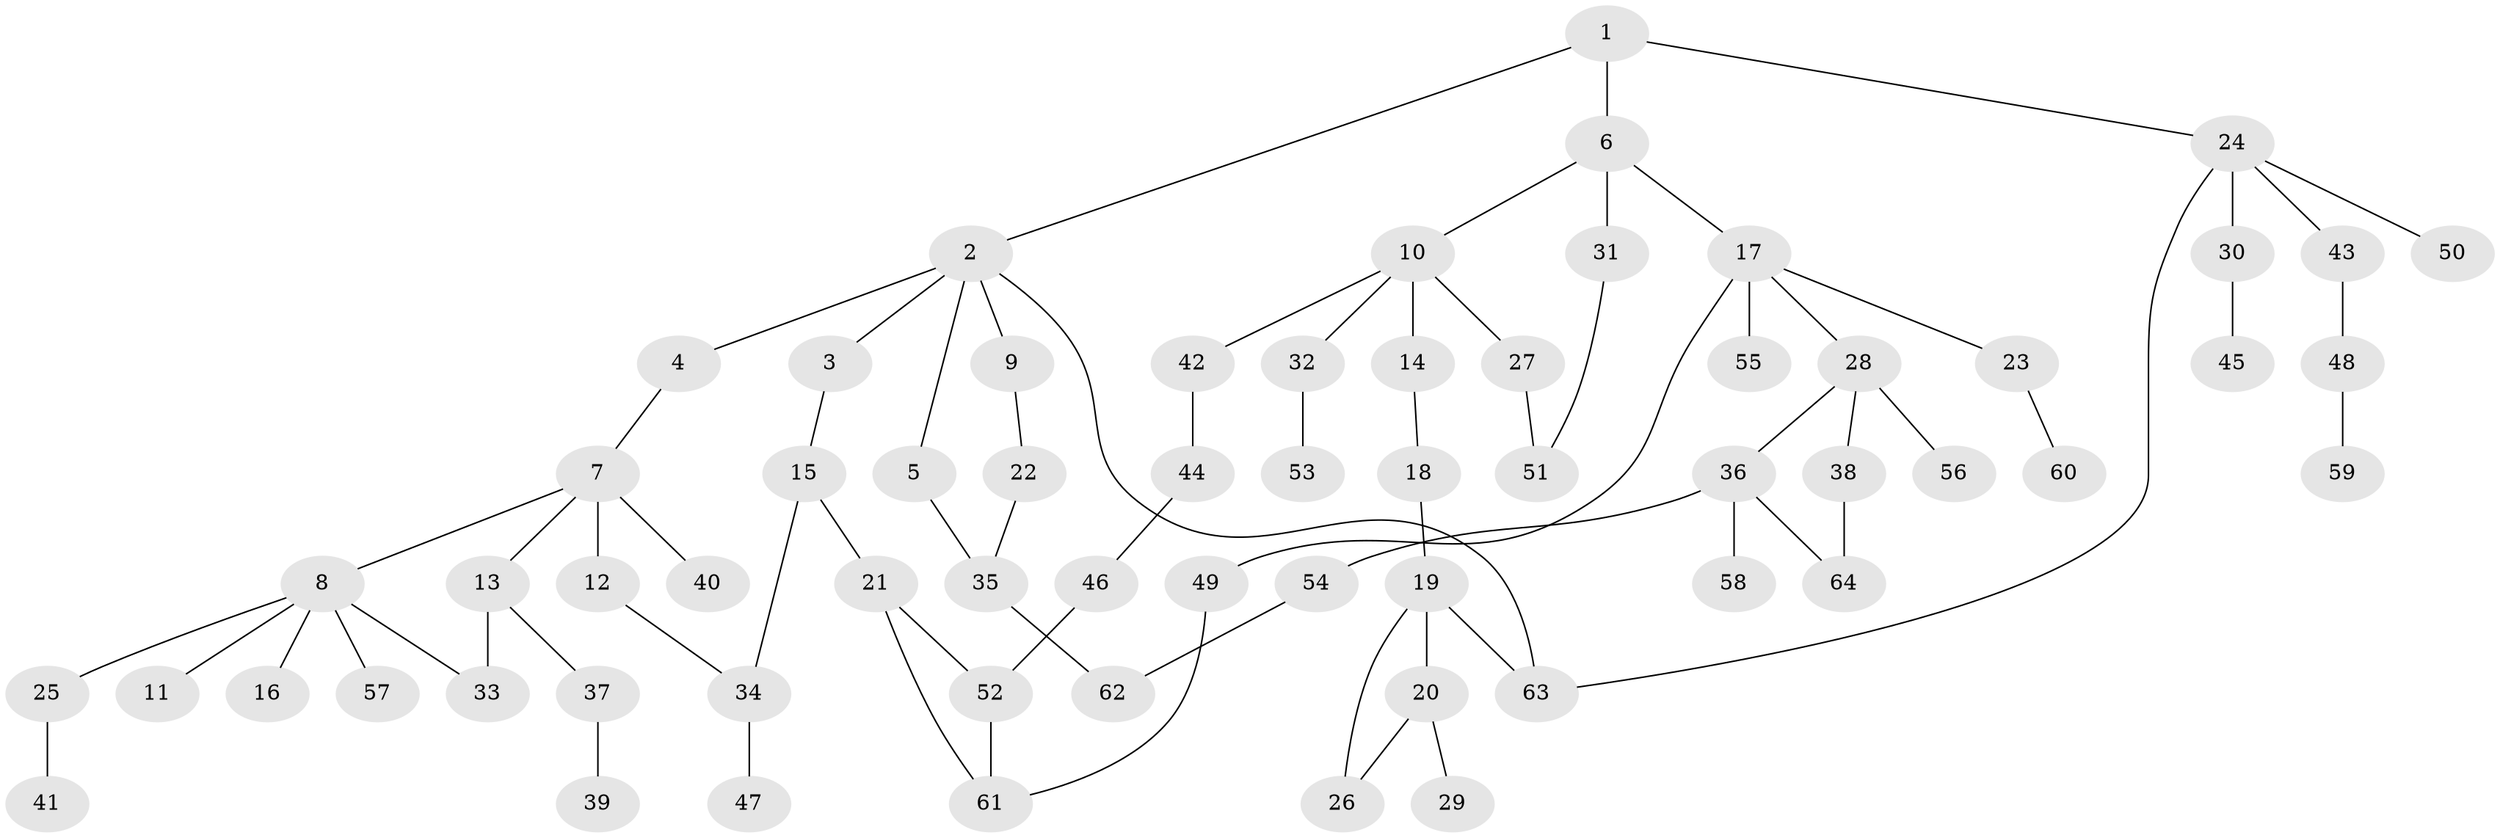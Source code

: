 // Generated by graph-tools (version 1.1) at 2025/41/03/09/25 04:41:12]
// undirected, 64 vertices, 75 edges
graph export_dot {
graph [start="1"]
  node [color=gray90,style=filled];
  1;
  2;
  3;
  4;
  5;
  6;
  7;
  8;
  9;
  10;
  11;
  12;
  13;
  14;
  15;
  16;
  17;
  18;
  19;
  20;
  21;
  22;
  23;
  24;
  25;
  26;
  27;
  28;
  29;
  30;
  31;
  32;
  33;
  34;
  35;
  36;
  37;
  38;
  39;
  40;
  41;
  42;
  43;
  44;
  45;
  46;
  47;
  48;
  49;
  50;
  51;
  52;
  53;
  54;
  55;
  56;
  57;
  58;
  59;
  60;
  61;
  62;
  63;
  64;
  1 -- 2;
  1 -- 6;
  1 -- 24;
  2 -- 3;
  2 -- 4;
  2 -- 5;
  2 -- 9;
  2 -- 63;
  3 -- 15;
  4 -- 7;
  5 -- 35;
  6 -- 10;
  6 -- 17;
  6 -- 31;
  7 -- 8;
  7 -- 12;
  7 -- 13;
  7 -- 40;
  8 -- 11;
  8 -- 16;
  8 -- 25;
  8 -- 33;
  8 -- 57;
  9 -- 22;
  10 -- 14;
  10 -- 27;
  10 -- 32;
  10 -- 42;
  12 -- 34;
  13 -- 37;
  13 -- 33;
  14 -- 18;
  15 -- 21;
  15 -- 34;
  17 -- 23;
  17 -- 28;
  17 -- 49;
  17 -- 55;
  18 -- 19;
  19 -- 20;
  19 -- 63;
  19 -- 26;
  20 -- 26;
  20 -- 29;
  21 -- 61;
  21 -- 52;
  22 -- 35;
  23 -- 60;
  24 -- 30;
  24 -- 43;
  24 -- 50;
  24 -- 63;
  25 -- 41;
  27 -- 51;
  28 -- 36;
  28 -- 38;
  28 -- 56;
  30 -- 45;
  31 -- 51;
  32 -- 53;
  34 -- 47;
  35 -- 62;
  36 -- 54;
  36 -- 58;
  36 -- 64;
  37 -- 39;
  38 -- 64;
  42 -- 44;
  43 -- 48;
  44 -- 46;
  46 -- 52;
  48 -- 59;
  49 -- 61;
  52 -- 61;
  54 -- 62;
}

